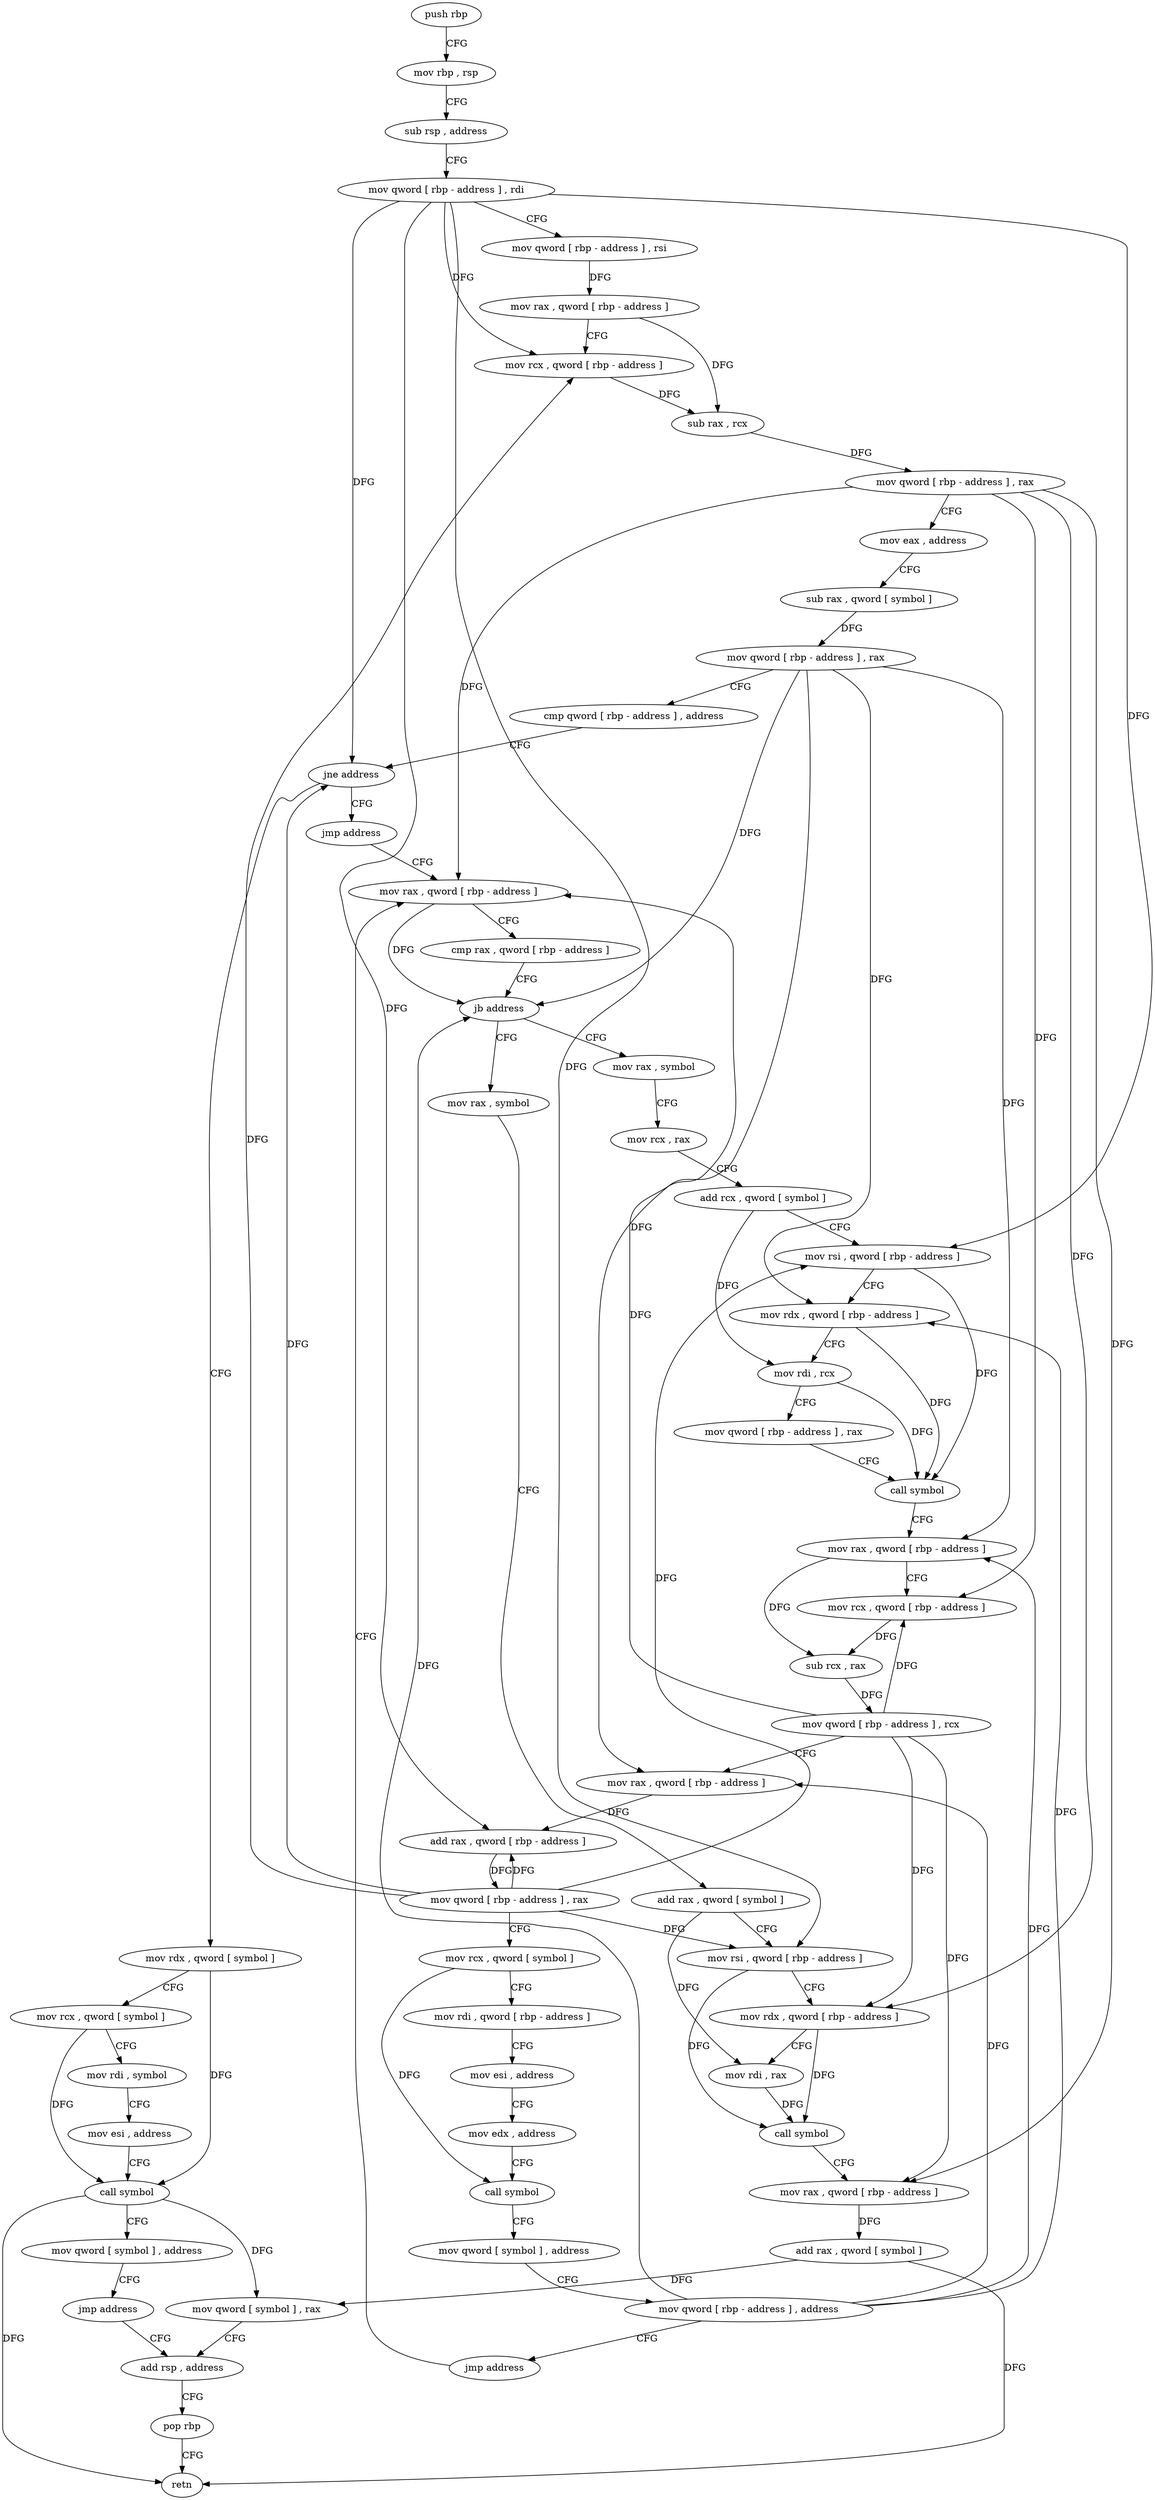 digraph "func" {
"4204112" [label = "push rbp" ]
"4204113" [label = "mov rbp , rsp" ]
"4204116" [label = "sub rsp , address" ]
"4204120" [label = "mov qword [ rbp - address ] , rdi" ]
"4204124" [label = "mov qword [ rbp - address ] , rsi" ]
"4204128" [label = "mov rax , qword [ rbp - address ]" ]
"4204132" [label = "mov rcx , qword [ rbp - address ]" ]
"4204136" [label = "sub rax , rcx" ]
"4204139" [label = "mov qword [ rbp - address ] , rax" ]
"4204143" [label = "mov eax , address" ]
"4204148" [label = "sub rax , qword [ symbol ]" ]
"4204156" [label = "mov qword [ rbp - address ] , rax" ]
"4204160" [label = "cmp qword [ rbp - address ] , address" ]
"4204165" [label = "jne address" ]
"4204224" [label = "jmp address" ]
"4204171" [label = "mov rdx , qword [ symbol ]" ]
"4204229" [label = "mov rax , qword [ rbp - address ]" ]
"4204179" [label = "mov rcx , qword [ symbol ]" ]
"4204187" [label = "mov rdi , symbol" ]
"4204197" [label = "mov esi , address" ]
"4204202" [label = "call symbol" ]
"4204207" [label = "mov qword [ symbol ] , address" ]
"4204219" [label = "jmp address" ]
"4204417" [label = "add rsp , address" ]
"4204233" [label = "cmp rax , qword [ rbp - address ]" ]
"4204237" [label = "jb address" ]
"4204363" [label = "mov rax , symbol" ]
"4204243" [label = "mov rax , symbol" ]
"4204421" [label = "pop rbp" ]
"4204422" [label = "retn" ]
"4204373" [label = "add rax , qword [ symbol ]" ]
"4204381" [label = "mov rsi , qword [ rbp - address ]" ]
"4204385" [label = "mov rdx , qword [ rbp - address ]" ]
"4204389" [label = "mov rdi , rax" ]
"4204392" [label = "call symbol" ]
"4204397" [label = "mov rax , qword [ rbp - address ]" ]
"4204401" [label = "add rax , qword [ symbol ]" ]
"4204409" [label = "mov qword [ symbol ] , rax" ]
"4204253" [label = "mov rcx , rax" ]
"4204256" [label = "add rcx , qword [ symbol ]" ]
"4204264" [label = "mov rsi , qword [ rbp - address ]" ]
"4204268" [label = "mov rdx , qword [ rbp - address ]" ]
"4204272" [label = "mov rdi , rcx" ]
"4204275" [label = "mov qword [ rbp - address ] , rax" ]
"4204279" [label = "call symbol" ]
"4204284" [label = "mov rax , qword [ rbp - address ]" ]
"4204288" [label = "mov rcx , qword [ rbp - address ]" ]
"4204292" [label = "sub rcx , rax" ]
"4204295" [label = "mov qword [ rbp - address ] , rcx" ]
"4204299" [label = "mov rax , qword [ rbp - address ]" ]
"4204303" [label = "add rax , qword [ rbp - address ]" ]
"4204307" [label = "mov qword [ rbp - address ] , rax" ]
"4204311" [label = "mov rcx , qword [ symbol ]" ]
"4204319" [label = "mov rdi , qword [ rbp - address ]" ]
"4204323" [label = "mov esi , address" ]
"4204328" [label = "mov edx , address" ]
"4204333" [label = "call symbol" ]
"4204338" [label = "mov qword [ symbol ] , address" ]
"4204350" [label = "mov qword [ rbp - address ] , address" ]
"4204358" [label = "jmp address" ]
"4204112" -> "4204113" [ label = "CFG" ]
"4204113" -> "4204116" [ label = "CFG" ]
"4204116" -> "4204120" [ label = "CFG" ]
"4204120" -> "4204124" [ label = "CFG" ]
"4204120" -> "4204132" [ label = "DFG" ]
"4204120" -> "4204165" [ label = "DFG" ]
"4204120" -> "4204381" [ label = "DFG" ]
"4204120" -> "4204264" [ label = "DFG" ]
"4204120" -> "4204303" [ label = "DFG" ]
"4204124" -> "4204128" [ label = "DFG" ]
"4204128" -> "4204132" [ label = "CFG" ]
"4204128" -> "4204136" [ label = "DFG" ]
"4204132" -> "4204136" [ label = "DFG" ]
"4204136" -> "4204139" [ label = "DFG" ]
"4204139" -> "4204143" [ label = "CFG" ]
"4204139" -> "4204229" [ label = "DFG" ]
"4204139" -> "4204385" [ label = "DFG" ]
"4204139" -> "4204397" [ label = "DFG" ]
"4204139" -> "4204288" [ label = "DFG" ]
"4204143" -> "4204148" [ label = "CFG" ]
"4204148" -> "4204156" [ label = "DFG" ]
"4204156" -> "4204160" [ label = "CFG" ]
"4204156" -> "4204237" [ label = "DFG" ]
"4204156" -> "4204268" [ label = "DFG" ]
"4204156" -> "4204284" [ label = "DFG" ]
"4204156" -> "4204299" [ label = "DFG" ]
"4204160" -> "4204165" [ label = "CFG" ]
"4204165" -> "4204224" [ label = "CFG" ]
"4204165" -> "4204171" [ label = "CFG" ]
"4204224" -> "4204229" [ label = "CFG" ]
"4204171" -> "4204179" [ label = "CFG" ]
"4204171" -> "4204202" [ label = "DFG" ]
"4204229" -> "4204233" [ label = "CFG" ]
"4204229" -> "4204237" [ label = "DFG" ]
"4204179" -> "4204187" [ label = "CFG" ]
"4204179" -> "4204202" [ label = "DFG" ]
"4204187" -> "4204197" [ label = "CFG" ]
"4204197" -> "4204202" [ label = "CFG" ]
"4204202" -> "4204207" [ label = "CFG" ]
"4204202" -> "4204422" [ label = "DFG" ]
"4204202" -> "4204409" [ label = "DFG" ]
"4204207" -> "4204219" [ label = "CFG" ]
"4204219" -> "4204417" [ label = "CFG" ]
"4204417" -> "4204421" [ label = "CFG" ]
"4204233" -> "4204237" [ label = "CFG" ]
"4204237" -> "4204363" [ label = "CFG" ]
"4204237" -> "4204243" [ label = "CFG" ]
"4204363" -> "4204373" [ label = "CFG" ]
"4204243" -> "4204253" [ label = "CFG" ]
"4204421" -> "4204422" [ label = "CFG" ]
"4204373" -> "4204381" [ label = "CFG" ]
"4204373" -> "4204389" [ label = "DFG" ]
"4204381" -> "4204385" [ label = "CFG" ]
"4204381" -> "4204392" [ label = "DFG" ]
"4204385" -> "4204389" [ label = "CFG" ]
"4204385" -> "4204392" [ label = "DFG" ]
"4204389" -> "4204392" [ label = "DFG" ]
"4204392" -> "4204397" [ label = "CFG" ]
"4204397" -> "4204401" [ label = "DFG" ]
"4204401" -> "4204409" [ label = "DFG" ]
"4204401" -> "4204422" [ label = "DFG" ]
"4204409" -> "4204417" [ label = "CFG" ]
"4204253" -> "4204256" [ label = "CFG" ]
"4204256" -> "4204264" [ label = "CFG" ]
"4204256" -> "4204272" [ label = "DFG" ]
"4204264" -> "4204268" [ label = "CFG" ]
"4204264" -> "4204279" [ label = "DFG" ]
"4204268" -> "4204272" [ label = "CFG" ]
"4204268" -> "4204279" [ label = "DFG" ]
"4204272" -> "4204275" [ label = "CFG" ]
"4204272" -> "4204279" [ label = "DFG" ]
"4204275" -> "4204279" [ label = "CFG" ]
"4204279" -> "4204284" [ label = "CFG" ]
"4204284" -> "4204288" [ label = "CFG" ]
"4204284" -> "4204292" [ label = "DFG" ]
"4204288" -> "4204292" [ label = "DFG" ]
"4204292" -> "4204295" [ label = "DFG" ]
"4204295" -> "4204299" [ label = "CFG" ]
"4204295" -> "4204229" [ label = "DFG" ]
"4204295" -> "4204385" [ label = "DFG" ]
"4204295" -> "4204397" [ label = "DFG" ]
"4204295" -> "4204288" [ label = "DFG" ]
"4204299" -> "4204303" [ label = "DFG" ]
"4204303" -> "4204307" [ label = "DFG" ]
"4204307" -> "4204311" [ label = "CFG" ]
"4204307" -> "4204132" [ label = "DFG" ]
"4204307" -> "4204165" [ label = "DFG" ]
"4204307" -> "4204381" [ label = "DFG" ]
"4204307" -> "4204264" [ label = "DFG" ]
"4204307" -> "4204303" [ label = "DFG" ]
"4204311" -> "4204319" [ label = "CFG" ]
"4204311" -> "4204333" [ label = "DFG" ]
"4204319" -> "4204323" [ label = "CFG" ]
"4204323" -> "4204328" [ label = "CFG" ]
"4204328" -> "4204333" [ label = "CFG" ]
"4204333" -> "4204338" [ label = "CFG" ]
"4204338" -> "4204350" [ label = "CFG" ]
"4204350" -> "4204358" [ label = "CFG" ]
"4204350" -> "4204237" [ label = "DFG" ]
"4204350" -> "4204268" [ label = "DFG" ]
"4204350" -> "4204284" [ label = "DFG" ]
"4204350" -> "4204299" [ label = "DFG" ]
"4204358" -> "4204229" [ label = "CFG" ]
}
